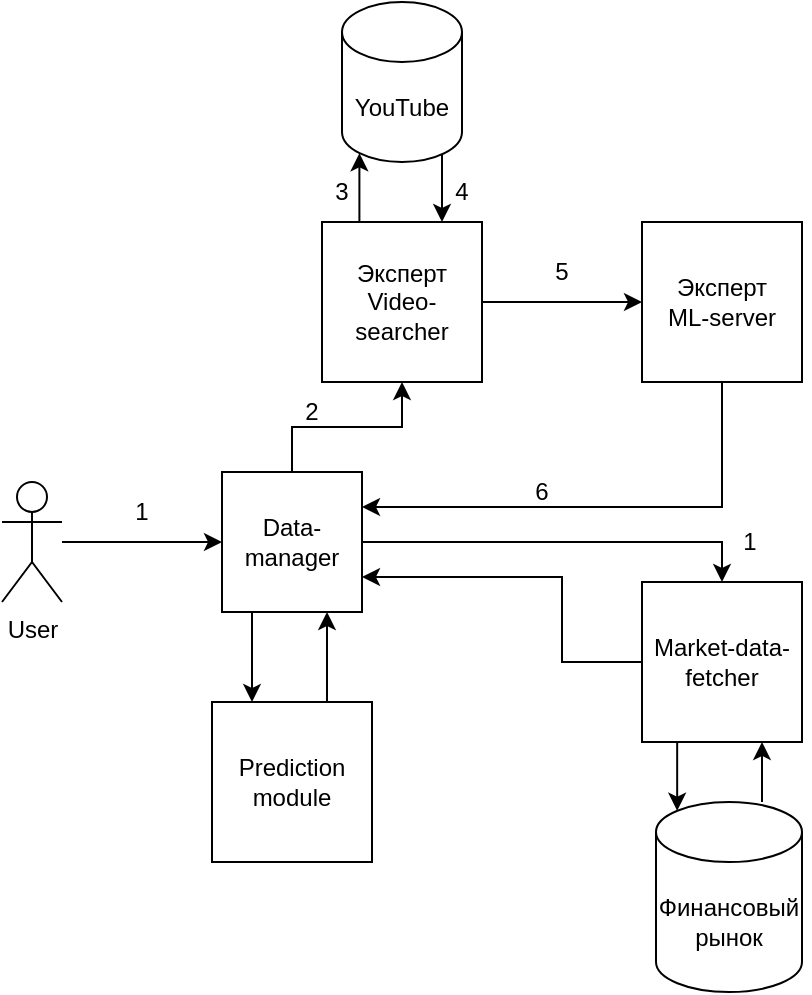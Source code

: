 <mxfile version="21.1.5" type="device">
  <diagram name="Страница 1" id="oVjooAjmoZmYBBwCKfqT">
    <mxGraphModel dx="956" dy="525" grid="1" gridSize="10" guides="1" tooltips="1" connect="1" arrows="1" fold="1" page="1" pageScale="1" pageWidth="827" pageHeight="1169" math="0" shadow="0">
      <root>
        <mxCell id="0" />
        <mxCell id="1" parent="0" />
        <mxCell id="3Dl1Y_PkVIbaozeOQW8g-16" style="edgeStyle=orthogonalEdgeStyle;rounded=0;orthogonalLoop=1;jettySize=auto;html=1;exitX=0.855;exitY=1;exitDx=0;exitDy=-4.35;exitPerimeter=0;entryX=0.75;entryY=0;entryDx=0;entryDy=0;" edge="1" parent="1" source="3Dl1Y_PkVIbaozeOQW8g-3" target="3Dl1Y_PkVIbaozeOQW8g-9">
          <mxGeometry relative="1" as="geometry" />
        </mxCell>
        <mxCell id="3Dl1Y_PkVIbaozeOQW8g-3" value="YouTube" style="shape=cylinder3;whiteSpace=wrap;html=1;boundedLbl=1;backgroundOutline=1;size=15;" vertex="1" parent="1">
          <mxGeometry x="210" y="40" width="60" height="80" as="geometry" />
        </mxCell>
        <mxCell id="3Dl1Y_PkVIbaozeOQW8g-27" style="edgeStyle=orthogonalEdgeStyle;rounded=0;orthogonalLoop=1;jettySize=auto;html=1;entryX=0.75;entryY=1;entryDx=0;entryDy=0;" edge="1" parent="1" source="3Dl1Y_PkVIbaozeOQW8g-4" target="3Dl1Y_PkVIbaozeOQW8g-5">
          <mxGeometry relative="1" as="geometry">
            <Array as="points">
              <mxPoint x="420" y="430" />
              <mxPoint x="420" y="430" />
            </Array>
          </mxGeometry>
        </mxCell>
        <mxCell id="3Dl1Y_PkVIbaozeOQW8g-4" value="Финансовый рынок" style="shape=cylinder3;whiteSpace=wrap;html=1;boundedLbl=1;backgroundOutline=1;size=15;" vertex="1" parent="1">
          <mxGeometry x="367" y="440" width="73" height="95" as="geometry" />
        </mxCell>
        <mxCell id="3Dl1Y_PkVIbaozeOQW8g-26" style="edgeStyle=orthogonalEdgeStyle;rounded=0;orthogonalLoop=1;jettySize=auto;html=1;entryX=0.145;entryY=0;entryDx=0;entryDy=4.35;entryPerimeter=0;" edge="1" parent="1" source="3Dl1Y_PkVIbaozeOQW8g-5" target="3Dl1Y_PkVIbaozeOQW8g-4">
          <mxGeometry relative="1" as="geometry">
            <Array as="points">
              <mxPoint x="370" y="410" />
              <mxPoint x="370" y="410" />
            </Array>
          </mxGeometry>
        </mxCell>
        <mxCell id="3Dl1Y_PkVIbaozeOQW8g-28" style="edgeStyle=orthogonalEdgeStyle;rounded=0;orthogonalLoop=1;jettySize=auto;html=1;entryX=1;entryY=0.75;entryDx=0;entryDy=0;" edge="1" parent="1" source="3Dl1Y_PkVIbaozeOQW8g-5" target="3Dl1Y_PkVIbaozeOQW8g-8">
          <mxGeometry relative="1" as="geometry">
            <Array as="points">
              <mxPoint x="320" y="370" />
              <mxPoint x="320" y="328" />
            </Array>
          </mxGeometry>
        </mxCell>
        <mxCell id="3Dl1Y_PkVIbaozeOQW8g-5" value="Market-data-fetcher" style="whiteSpace=wrap;html=1;aspect=fixed;" vertex="1" parent="1">
          <mxGeometry x="360" y="330" width="80" height="80" as="geometry" />
        </mxCell>
        <mxCell id="3Dl1Y_PkVIbaozeOQW8g-12" style="edgeStyle=orthogonalEdgeStyle;rounded=0;orthogonalLoop=1;jettySize=auto;html=1;entryX=0;entryY=0.5;entryDx=0;entryDy=0;" edge="1" parent="1" source="3Dl1Y_PkVIbaozeOQW8g-7" target="3Dl1Y_PkVIbaozeOQW8g-8">
          <mxGeometry relative="1" as="geometry" />
        </mxCell>
        <mxCell id="3Dl1Y_PkVIbaozeOQW8g-7" value="User" style="shape=umlActor;verticalLabelPosition=bottom;verticalAlign=top;html=1;outlineConnect=0;" vertex="1" parent="1">
          <mxGeometry x="40" y="280" width="30" height="60" as="geometry" />
        </mxCell>
        <mxCell id="3Dl1Y_PkVIbaozeOQW8g-13" style="edgeStyle=orthogonalEdgeStyle;rounded=0;orthogonalLoop=1;jettySize=auto;html=1;entryX=0.5;entryY=1;entryDx=0;entryDy=0;" edge="1" parent="1" source="3Dl1Y_PkVIbaozeOQW8g-8" target="3Dl1Y_PkVIbaozeOQW8g-9">
          <mxGeometry relative="1" as="geometry" />
        </mxCell>
        <mxCell id="3Dl1Y_PkVIbaozeOQW8g-20" style="edgeStyle=orthogonalEdgeStyle;rounded=0;orthogonalLoop=1;jettySize=auto;html=1;entryX=0.5;entryY=0;entryDx=0;entryDy=0;" edge="1" parent="1" source="3Dl1Y_PkVIbaozeOQW8g-8" target="3Dl1Y_PkVIbaozeOQW8g-5">
          <mxGeometry relative="1" as="geometry" />
        </mxCell>
        <mxCell id="3Dl1Y_PkVIbaozeOQW8g-31" style="edgeStyle=orthogonalEdgeStyle;rounded=0;orthogonalLoop=1;jettySize=auto;html=1;entryX=0.25;entryY=0;entryDx=0;entryDy=0;exitX=0.25;exitY=1;exitDx=0;exitDy=0;" edge="1" parent="1" source="3Dl1Y_PkVIbaozeOQW8g-8" target="3Dl1Y_PkVIbaozeOQW8g-29">
          <mxGeometry relative="1" as="geometry">
            <Array as="points">
              <mxPoint x="165" y="345" />
            </Array>
          </mxGeometry>
        </mxCell>
        <mxCell id="3Dl1Y_PkVIbaozeOQW8g-8" value="Data-manager" style="whiteSpace=wrap;html=1;aspect=fixed;" vertex="1" parent="1">
          <mxGeometry x="150" y="275" width="70" height="70" as="geometry" />
        </mxCell>
        <mxCell id="3Dl1Y_PkVIbaozeOQW8g-15" style="edgeStyle=orthogonalEdgeStyle;rounded=0;orthogonalLoop=1;jettySize=auto;html=1;entryX=0.145;entryY=1;entryDx=0;entryDy=-4.35;entryPerimeter=0;exitX=0.25;exitY=0;exitDx=0;exitDy=0;" edge="1" parent="1" source="3Dl1Y_PkVIbaozeOQW8g-9" target="3Dl1Y_PkVIbaozeOQW8g-3">
          <mxGeometry relative="1" as="geometry" />
        </mxCell>
        <mxCell id="3Dl1Y_PkVIbaozeOQW8g-17" style="edgeStyle=orthogonalEdgeStyle;rounded=0;orthogonalLoop=1;jettySize=auto;html=1;entryX=0;entryY=0.5;entryDx=0;entryDy=0;" edge="1" parent="1" source="3Dl1Y_PkVIbaozeOQW8g-9" target="3Dl1Y_PkVIbaozeOQW8g-10">
          <mxGeometry relative="1" as="geometry" />
        </mxCell>
        <mxCell id="3Dl1Y_PkVIbaozeOQW8g-9" value="Эксперт&lt;br&gt;Video-searcher" style="whiteSpace=wrap;html=1;aspect=fixed;" vertex="1" parent="1">
          <mxGeometry x="200" y="150" width="80" height="80" as="geometry" />
        </mxCell>
        <mxCell id="3Dl1Y_PkVIbaozeOQW8g-19" style="edgeStyle=orthogonalEdgeStyle;rounded=0;orthogonalLoop=1;jettySize=auto;html=1;entryX=1;entryY=0.25;entryDx=0;entryDy=0;" edge="1" parent="1" source="3Dl1Y_PkVIbaozeOQW8g-10" target="3Dl1Y_PkVIbaozeOQW8g-8">
          <mxGeometry relative="1" as="geometry">
            <Array as="points">
              <mxPoint x="400" y="293" />
            </Array>
          </mxGeometry>
        </mxCell>
        <mxCell id="3Dl1Y_PkVIbaozeOQW8g-10" value="Эксперт&lt;br&gt;ML-server" style="whiteSpace=wrap;html=1;aspect=fixed;" vertex="1" parent="1">
          <mxGeometry x="360" y="150" width="80" height="80" as="geometry" />
        </mxCell>
        <mxCell id="3Dl1Y_PkVIbaozeOQW8g-32" style="edgeStyle=orthogonalEdgeStyle;rounded=0;orthogonalLoop=1;jettySize=auto;html=1;entryX=0.75;entryY=1;entryDx=0;entryDy=0;exitX=0.75;exitY=0;exitDx=0;exitDy=0;" edge="1" parent="1" source="3Dl1Y_PkVIbaozeOQW8g-29" target="3Dl1Y_PkVIbaozeOQW8g-8">
          <mxGeometry relative="1" as="geometry">
            <Array as="points">
              <mxPoint x="202" y="390" />
            </Array>
          </mxGeometry>
        </mxCell>
        <mxCell id="3Dl1Y_PkVIbaozeOQW8g-29" value="Prediction module" style="whiteSpace=wrap;html=1;aspect=fixed;" vertex="1" parent="1">
          <mxGeometry x="145" y="390" width="80" height="80" as="geometry" />
        </mxCell>
        <mxCell id="3Dl1Y_PkVIbaozeOQW8g-33" value="1" style="text;strokeColor=none;align=center;fillColor=none;html=1;verticalAlign=middle;whiteSpace=wrap;rounded=0;" vertex="1" parent="1">
          <mxGeometry x="80" y="280" width="60" height="30" as="geometry" />
        </mxCell>
        <mxCell id="3Dl1Y_PkVIbaozeOQW8g-34" value="2" style="text;strokeColor=none;align=center;fillColor=none;html=1;verticalAlign=middle;whiteSpace=wrap;rounded=0;" vertex="1" parent="1">
          <mxGeometry x="165" y="230" width="60" height="30" as="geometry" />
        </mxCell>
        <mxCell id="3Dl1Y_PkVIbaozeOQW8g-35" value="3" style="text;strokeColor=none;align=center;fillColor=none;html=1;verticalAlign=middle;whiteSpace=wrap;rounded=0;" vertex="1" parent="1">
          <mxGeometry x="180" y="120" width="60" height="30" as="geometry" />
        </mxCell>
        <mxCell id="3Dl1Y_PkVIbaozeOQW8g-36" value="4" style="text;strokeColor=none;align=center;fillColor=none;html=1;verticalAlign=middle;whiteSpace=wrap;rounded=0;" vertex="1" parent="1">
          <mxGeometry x="240" y="120" width="60" height="30" as="geometry" />
        </mxCell>
        <mxCell id="3Dl1Y_PkVIbaozeOQW8g-37" value="5" style="text;strokeColor=none;align=center;fillColor=none;html=1;verticalAlign=middle;whiteSpace=wrap;rounded=0;" vertex="1" parent="1">
          <mxGeometry x="290" y="160" width="60" height="30" as="geometry" />
        </mxCell>
        <mxCell id="3Dl1Y_PkVIbaozeOQW8g-39" value="6" style="text;strokeColor=none;align=center;fillColor=none;html=1;verticalAlign=middle;whiteSpace=wrap;rounded=0;" vertex="1" parent="1">
          <mxGeometry x="240" y="270" width="140" height="30" as="geometry" />
        </mxCell>
        <mxCell id="3Dl1Y_PkVIbaozeOQW8g-40" value="1" style="text;strokeColor=none;align=center;fillColor=none;html=1;verticalAlign=middle;whiteSpace=wrap;rounded=0;" vertex="1" parent="1">
          <mxGeometry x="384" y="295" width="60" height="30" as="geometry" />
        </mxCell>
      </root>
    </mxGraphModel>
  </diagram>
</mxfile>
